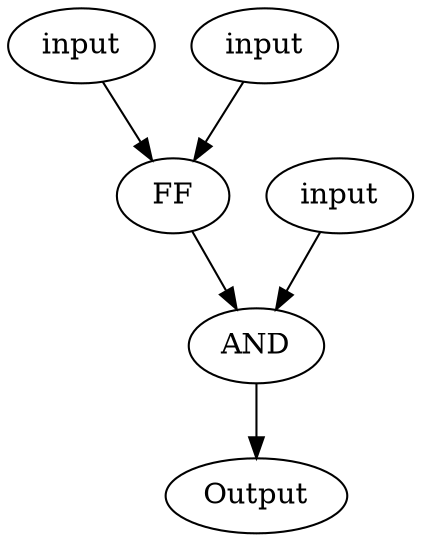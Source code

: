 digraph testand1 {
    D [label="input"]; 
    A [label=input]
    Clk [label="input"]; 

    U0[label="FF" d=D clk=Clk];
    U1 [label=AND]

    O [label="Output"];


    D->U0->U1->O;   
    Clk->U0;
    A->U1;

}